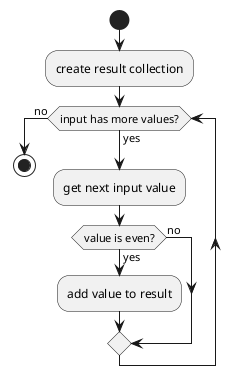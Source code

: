 @startuml loop
start
:create result collection;
while (input has more values?) is (yes)
  :get next input value;
    if (value is even?) then (yes)
      :add value to result;
    else (no)
    endif
endwhile (no)
stop
@enduml
